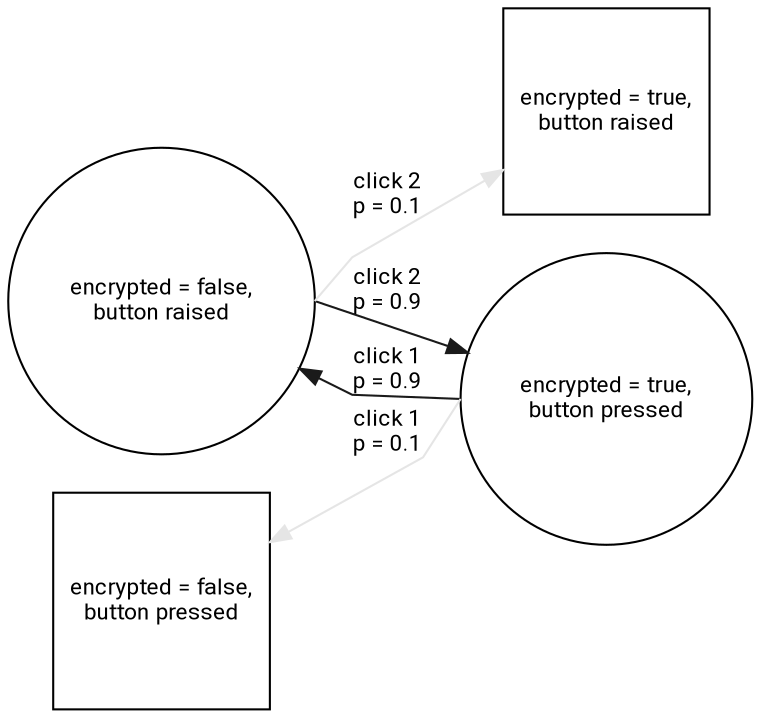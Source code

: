 digraph "02-simple-boolean-with-confusion" {
  splines = polyline;
  rankdir = LR;
  node [
    shape = circle
    fontname = "Roboto"
    fontsize = 11
  ];
  edge [
    fontname = "Roboto"
    fontsize = 11
  ];

  off [
    label = "encrypted = false,\nbutton raised"
  ];
  on [
    label = "encrypted = true,\nbutton pressed"
  ];

  subgraph { rank = same; on_confused; off; };
  subgraph { rank = same; off_confused; on; };

  off_confused [
    label = "encrypted = true,\nbutton raised"
    shape = square
  ];
  on_confused [
    label = "encrypted = false,\nbutton pressed"
    shape = square
  ];

  off:e -> off_confused [
    label = "click 2\np = 0.1"
    color = grey90, weight = 1
  ];
  off:e -> on [
    label = "click 2\np = 0.9"
    color = grey10, weight = 9
  ];

  on:w -> on_confused [
    label = "click 1\np = 0.1"
    color = grey90, weight = 1
  ];
  on:w -> off [
    label = "click 1\np = 0.9"
    color = grey10, weight = 9
  ];
}
